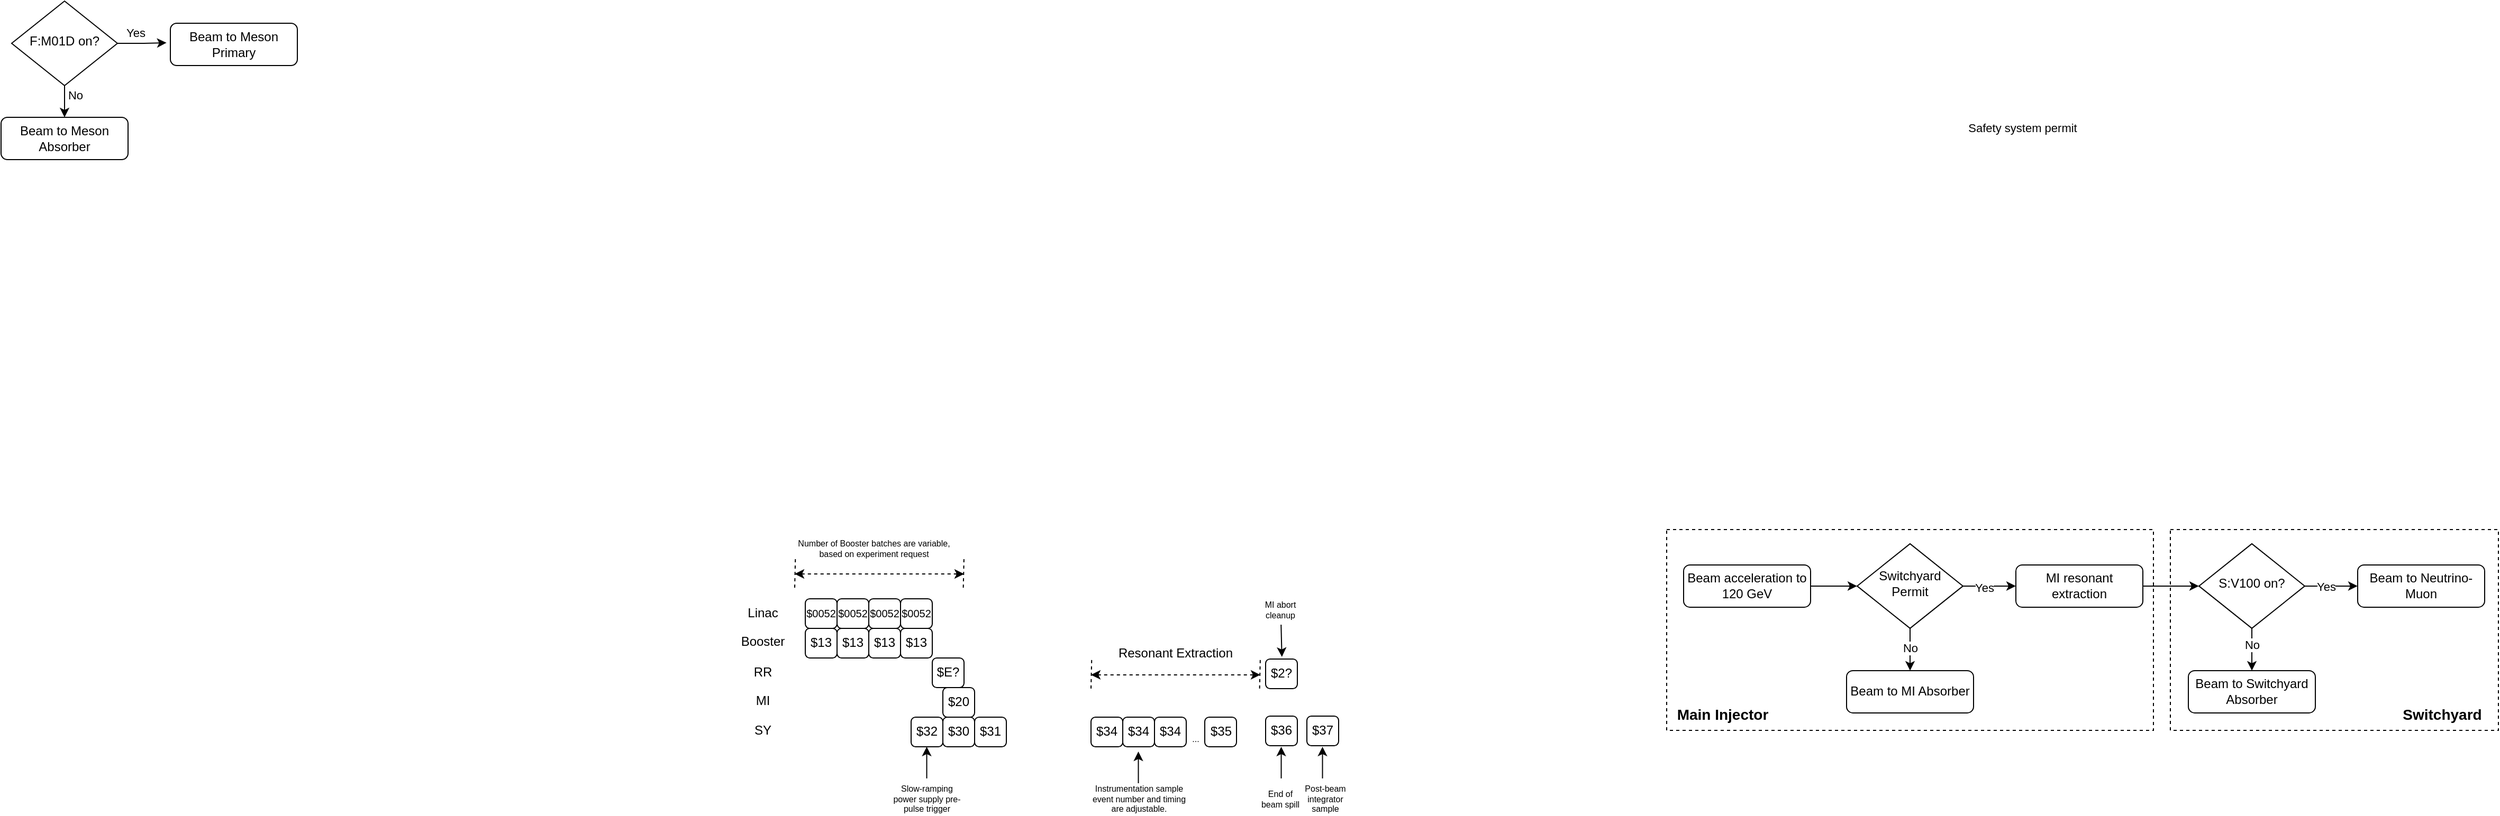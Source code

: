 <mxfile version="21.6.6" type="github">
  <diagram id="C5RBs43oDa-KdzZeNtuy" name="Page-1">
    <mxGraphModel dx="504" dy="294" grid="1" gridSize="10" guides="1" tooltips="1" connect="1" arrows="1" fold="1" page="1" pageScale="1" pageWidth="3300" pageHeight="2339" math="0" shadow="0">
      <root>
        <mxCell id="WIyWlLk6GJQsqaUBKTNV-0" />
        <mxCell id="WIyWlLk6GJQsqaUBKTNV-1" parent="WIyWlLk6GJQsqaUBKTNV-0" />
        <mxCell id="Cj45srjJssvY64gcDlcu-20" value="" style="rounded=0;whiteSpace=wrap;html=1;dashed=1;" vertex="1" parent="WIyWlLk6GJQsqaUBKTNV-1">
          <mxGeometry x="1594" y="530" width="460" height="190" as="geometry" />
        </mxCell>
        <mxCell id="Cj45srjJssvY64gcDlcu-19" value="" style="rounded=0;whiteSpace=wrap;html=1;dashed=1;" vertex="1" parent="WIyWlLk6GJQsqaUBKTNV-1">
          <mxGeometry x="2070" y="530" width="310" height="190" as="geometry" />
        </mxCell>
        <mxCell id="mAxHpYJhDavJIdBwN0n5-0" value="Beam to Meson Primary" style="rounded=1;whiteSpace=wrap;html=1;fontSize=12;glass=0;strokeWidth=1;shadow=0;" parent="WIyWlLk6GJQsqaUBKTNV-1" vertex="1">
          <mxGeometry x="180" y="51" width="120" height="40" as="geometry" />
        </mxCell>
        <mxCell id="mAxHpYJhDavJIdBwN0n5-1" value="Beam to Neutrino-Muon" style="rounded=1;whiteSpace=wrap;html=1;fontSize=12;glass=0;strokeWidth=1;shadow=0;" parent="WIyWlLk6GJQsqaUBKTNV-1" vertex="1">
          <mxGeometry x="2247" y="563.44" width="120" height="40" as="geometry" />
        </mxCell>
        <mxCell id="mAxHpYJhDavJIdBwN0n5-9" value="" style="edgeStyle=orthogonalEdgeStyle;rounded=0;orthogonalLoop=1;jettySize=auto;html=1;exitX=0.5;exitY=1;exitDx=0;exitDy=0;entryX=0.5;entryY=0;entryDx=0;entryDy=0;" parent="WIyWlLk6GJQsqaUBKTNV-1" source="mAxHpYJhDavJIdBwN0n5-4" target="mAxHpYJhDavJIdBwN0n5-3" edge="1">
          <mxGeometry relative="1" as="geometry">
            <mxPoint x="2197" y="633.44" as="targetPoint" />
          </mxGeometry>
        </mxCell>
        <mxCell id="mAxHpYJhDavJIdBwN0n5-11" value="No" style="edgeLabel;html=1;align=center;verticalAlign=middle;resizable=0;points=[];" parent="mAxHpYJhDavJIdBwN0n5-9" vertex="1" connectable="0">
          <mxGeometry x="-0.438" relative="1" as="geometry">
            <mxPoint y="4" as="offset" />
          </mxGeometry>
        </mxCell>
        <mxCell id="mAxHpYJhDavJIdBwN0n5-3" value="Beam to Switchyard Absorber" style="rounded=1;whiteSpace=wrap;html=1;fontSize=12;glass=0;strokeWidth=1;shadow=0;" parent="WIyWlLk6GJQsqaUBKTNV-1" vertex="1">
          <mxGeometry x="2087" y="663.44" width="120" height="40" as="geometry" />
        </mxCell>
        <mxCell id="mAxHpYJhDavJIdBwN0n5-4" value="S:V100 on?" style="rhombus;whiteSpace=wrap;html=1;shadow=0;fontFamily=Helvetica;fontSize=12;align=center;strokeWidth=1;spacing=6;spacingTop=-4;" parent="WIyWlLk6GJQsqaUBKTNV-1" vertex="1">
          <mxGeometry x="2097" y="543.44" width="100" height="80" as="geometry" />
        </mxCell>
        <mxCell id="mAxHpYJhDavJIdBwN0n5-12" value="" style="endArrow=classic;html=1;rounded=0;exitX=1;exitY=0.5;exitDx=0;exitDy=0;entryX=0;entryY=0.5;entryDx=0;entryDy=0;" parent="WIyWlLk6GJQsqaUBKTNV-1" source="mAxHpYJhDavJIdBwN0n5-4" target="mAxHpYJhDavJIdBwN0n5-1" edge="1">
          <mxGeometry width="50" height="50" relative="1" as="geometry">
            <mxPoint x="2237" y="573.44" as="sourcePoint" />
            <mxPoint x="2287" y="523.44" as="targetPoint" />
          </mxGeometry>
        </mxCell>
        <mxCell id="mAxHpYJhDavJIdBwN0n5-13" value="Yes" style="edgeLabel;html=1;align=center;verticalAlign=middle;resizable=0;points=[];" parent="mAxHpYJhDavJIdBwN0n5-12" vertex="1" connectable="0">
          <mxGeometry x="-0.038" relative="1" as="geometry">
            <mxPoint x="-4" as="offset" />
          </mxGeometry>
        </mxCell>
        <mxCell id="mAxHpYJhDavJIdBwN0n5-19" value="" style="edgeStyle=orthogonalEdgeStyle;rounded=0;orthogonalLoop=1;jettySize=auto;html=1;entryX=-0.03;entryY=0.461;entryDx=0;entryDy=0;entryPerimeter=0;" parent="WIyWlLk6GJQsqaUBKTNV-1" source="mAxHpYJhDavJIdBwN0n5-16" target="mAxHpYJhDavJIdBwN0n5-0" edge="1">
          <mxGeometry relative="1" as="geometry">
            <mxPoint x="180" y="70" as="targetPoint" />
          </mxGeometry>
        </mxCell>
        <mxCell id="mAxHpYJhDavJIdBwN0n5-23" value="Yes" style="edgeLabel;html=1;align=center;verticalAlign=middle;resizable=0;points=[];" parent="mAxHpYJhDavJIdBwN0n5-19" vertex="1" connectable="0">
          <mxGeometry x="-0.282" y="1" relative="1" as="geometry">
            <mxPoint y="-9" as="offset" />
          </mxGeometry>
        </mxCell>
        <mxCell id="mAxHpYJhDavJIdBwN0n5-16" value="F:M01D on?" style="rhombus;whiteSpace=wrap;html=1;shadow=0;fontFamily=Helvetica;fontSize=12;align=center;strokeWidth=1;spacing=6;spacingTop=-4;" parent="WIyWlLk6GJQsqaUBKTNV-1" vertex="1">
          <mxGeometry x="30" y="30" width="100" height="80" as="geometry" />
        </mxCell>
        <mxCell id="mAxHpYJhDavJIdBwN0n5-20" value="Beam to Meson Absorber" style="rounded=1;whiteSpace=wrap;html=1;fontSize=12;glass=0;strokeWidth=1;shadow=0;" parent="WIyWlLk6GJQsqaUBKTNV-1" vertex="1">
          <mxGeometry x="20" y="140" width="120" height="40" as="geometry" />
        </mxCell>
        <mxCell id="mAxHpYJhDavJIdBwN0n5-21" value="" style="endArrow=classic;html=1;rounded=0;exitX=0.5;exitY=1;exitDx=0;exitDy=0;entryX=0.5;entryY=0;entryDx=0;entryDy=0;" parent="WIyWlLk6GJQsqaUBKTNV-1" source="mAxHpYJhDavJIdBwN0n5-16" target="mAxHpYJhDavJIdBwN0n5-20" edge="1">
          <mxGeometry width="50" height="50" relative="1" as="geometry">
            <mxPoint x="90" y="220" as="sourcePoint" />
            <mxPoint x="140" y="170" as="targetPoint" />
          </mxGeometry>
        </mxCell>
        <mxCell id="mAxHpYJhDavJIdBwN0n5-22" value="No" style="edgeLabel;html=1;align=center;verticalAlign=middle;resizable=0;points=[];" parent="mAxHpYJhDavJIdBwN0n5-21" vertex="1" connectable="0">
          <mxGeometry x="-0.441" relative="1" as="geometry">
            <mxPoint x="10" as="offset" />
          </mxGeometry>
        </mxCell>
        <mxCell id="mAxHpYJhDavJIdBwN0n5-30" value="Safety system permit" style="edgeLabel;html=1;align=center;verticalAlign=middle;resizable=0;points=[];" parent="WIyWlLk6GJQsqaUBKTNV-1" vertex="1" connectable="0">
          <mxGeometry x="1930" y="150.003" as="geometry" />
        </mxCell>
        <mxCell id="Cj45srjJssvY64gcDlcu-1" value="MI resonant extraction" style="rounded=1;whiteSpace=wrap;html=1;fontSize=12;glass=0;strokeWidth=1;shadow=0;" vertex="1" parent="WIyWlLk6GJQsqaUBKTNV-1">
          <mxGeometry x="1924" y="563.44" width="120" height="40" as="geometry" />
        </mxCell>
        <mxCell id="Cj45srjJssvY64gcDlcu-3" value="&lt;div&gt;Switchyard Permit&lt;/div&gt;" style="rhombus;whiteSpace=wrap;html=1;shadow=0;fontFamily=Helvetica;fontSize=12;align=center;strokeWidth=1;spacing=6;spacingTop=-4;" vertex="1" parent="WIyWlLk6GJQsqaUBKTNV-1">
          <mxGeometry x="1774" y="543.44" width="100" height="80" as="geometry" />
        </mxCell>
        <mxCell id="Cj45srjJssvY64gcDlcu-5" value="" style="endArrow=classic;html=1;rounded=0;entryX=0;entryY=0.5;entryDx=0;entryDy=0;exitX=1;exitY=0.5;exitDx=0;exitDy=0;" edge="1" parent="WIyWlLk6GJQsqaUBKTNV-1" source="Cj45srjJssvY64gcDlcu-3" target="Cj45srjJssvY64gcDlcu-1">
          <mxGeometry width="50" height="50" relative="1" as="geometry">
            <mxPoint x="1334" y="660" as="sourcePoint" />
            <mxPoint x="1384" y="610" as="targetPoint" />
          </mxGeometry>
        </mxCell>
        <mxCell id="Cj45srjJssvY64gcDlcu-6" value="Yes" style="edgeLabel;html=1;align=center;verticalAlign=middle;resizable=0;points=[];" vertex="1" connectable="0" parent="Cj45srjJssvY64gcDlcu-5">
          <mxGeometry x="-0.2" y="-1" relative="1" as="geometry">
            <mxPoint as="offset" />
          </mxGeometry>
        </mxCell>
        <mxCell id="Cj45srjJssvY64gcDlcu-7" value="&lt;div&gt;Beam to MI Absorber&lt;/div&gt;" style="rounded=1;whiteSpace=wrap;html=1;fontSize=12;glass=0;strokeWidth=1;shadow=0;" vertex="1" parent="WIyWlLk6GJQsqaUBKTNV-1">
          <mxGeometry x="1764" y="663.44" width="120" height="40" as="geometry" />
        </mxCell>
        <mxCell id="Cj45srjJssvY64gcDlcu-9" value="Beam acceleration to 120 GeV" style="rounded=1;whiteSpace=wrap;html=1;fontSize=12;glass=0;strokeWidth=1;shadow=0;" vertex="1" parent="WIyWlLk6GJQsqaUBKTNV-1">
          <mxGeometry x="1610" y="563.44" width="120" height="40" as="geometry" />
        </mxCell>
        <mxCell id="Cj45srjJssvY64gcDlcu-10" value="" style="endArrow=classic;html=1;rounded=0;entryX=0;entryY=0.5;entryDx=0;entryDy=0;exitX=1;exitY=0.5;exitDx=0;exitDy=0;" edge="1" parent="WIyWlLk6GJQsqaUBKTNV-1" source="Cj45srjJssvY64gcDlcu-9" target="Cj45srjJssvY64gcDlcu-3">
          <mxGeometry width="50" height="50" relative="1" as="geometry">
            <mxPoint x="1320" y="660" as="sourcePoint" />
            <mxPoint x="1370" y="610" as="targetPoint" />
          </mxGeometry>
        </mxCell>
        <mxCell id="Cj45srjJssvY64gcDlcu-16" value="" style="endArrow=classic;html=1;rounded=0;exitX=0.5;exitY=1;exitDx=0;exitDy=0;entryX=0.5;entryY=0;entryDx=0;entryDy=0;" edge="1" parent="WIyWlLk6GJQsqaUBKTNV-1" source="Cj45srjJssvY64gcDlcu-3" target="Cj45srjJssvY64gcDlcu-7">
          <mxGeometry width="50" height="50" relative="1" as="geometry">
            <mxPoint x="1820" y="660" as="sourcePoint" />
            <mxPoint x="1870" y="610" as="targetPoint" />
          </mxGeometry>
        </mxCell>
        <mxCell id="Cj45srjJssvY64gcDlcu-17" value="No" style="edgeLabel;html=1;align=center;verticalAlign=middle;resizable=0;points=[];" vertex="1" connectable="0" parent="Cj45srjJssvY64gcDlcu-16">
          <mxGeometry x="-0.106" relative="1" as="geometry">
            <mxPoint as="offset" />
          </mxGeometry>
        </mxCell>
        <mxCell id="Cj45srjJssvY64gcDlcu-18" value="" style="endArrow=classic;html=1;rounded=0;entryX=0;entryY=0.5;entryDx=0;entryDy=0;exitX=1;exitY=0.5;exitDx=0;exitDy=0;" edge="1" parent="WIyWlLk6GJQsqaUBKTNV-1" source="Cj45srjJssvY64gcDlcu-1" target="mAxHpYJhDavJIdBwN0n5-4">
          <mxGeometry width="50" height="50" relative="1" as="geometry">
            <mxPoint x="1820" y="660" as="sourcePoint" />
            <mxPoint x="1870" y="610" as="targetPoint" />
          </mxGeometry>
        </mxCell>
        <mxCell id="Cj45srjJssvY64gcDlcu-21" value="Main Injector" style="text;html=1;strokeColor=none;fillColor=none;align=center;verticalAlign=middle;whiteSpace=wrap;rounded=0;fontStyle=1;fontSize=14;" vertex="1" parent="WIyWlLk6GJQsqaUBKTNV-1">
          <mxGeometry x="1594" y="690" width="106" height="30" as="geometry" />
        </mxCell>
        <mxCell id="Cj45srjJssvY64gcDlcu-23" value="Switchyard" style="text;html=1;strokeColor=none;fillColor=none;align=center;verticalAlign=middle;whiteSpace=wrap;rounded=0;fontStyle=1;fontSize=14;" vertex="1" parent="WIyWlLk6GJQsqaUBKTNV-1">
          <mxGeometry x="2274" y="690" width="106" height="30" as="geometry" />
        </mxCell>
        <mxCell id="Cj45srjJssvY64gcDlcu-24" value="$0052" style="rounded=1;whiteSpace=wrap;html=1;fontSize=10;" vertex="1" parent="WIyWlLk6GJQsqaUBKTNV-1">
          <mxGeometry x="870" y="595.44" width="30" height="28" as="geometry" />
        </mxCell>
        <mxCell id="Cj45srjJssvY64gcDlcu-25" value="Linac" style="text;html=1;strokeColor=none;fillColor=none;align=center;verticalAlign=middle;whiteSpace=wrap;rounded=0;" vertex="1" parent="WIyWlLk6GJQsqaUBKTNV-1">
          <mxGeometry x="710" y="594.44" width="60" height="30" as="geometry" />
        </mxCell>
        <mxCell id="Cj45srjJssvY64gcDlcu-26" value="$13" style="rounded=1;whiteSpace=wrap;html=1;" vertex="1" parent="WIyWlLk6GJQsqaUBKTNV-1">
          <mxGeometry x="780" y="623.44" width="30" height="28" as="geometry" />
        </mxCell>
        <mxCell id="Cj45srjJssvY64gcDlcu-27" value="Booster" style="text;html=1;strokeColor=none;fillColor=none;align=center;verticalAlign=middle;whiteSpace=wrap;rounded=0;" vertex="1" parent="WIyWlLk6GJQsqaUBKTNV-1">
          <mxGeometry x="710" y="621.44" width="60" height="30" as="geometry" />
        </mxCell>
        <mxCell id="Cj45srjJssvY64gcDlcu-28" value="$E?" style="rounded=1;whiteSpace=wrap;html=1;" vertex="1" parent="WIyWlLk6GJQsqaUBKTNV-1">
          <mxGeometry x="900" y="651.44" width="30" height="28" as="geometry" />
        </mxCell>
        <mxCell id="Cj45srjJssvY64gcDlcu-29" value="RR" style="text;html=1;strokeColor=none;fillColor=none;align=center;verticalAlign=middle;whiteSpace=wrap;rounded=0;" vertex="1" parent="WIyWlLk6GJQsqaUBKTNV-1">
          <mxGeometry x="710" y="650.44" width="60" height="30" as="geometry" />
        </mxCell>
        <mxCell id="Cj45srjJssvY64gcDlcu-30" value="$20" style="rounded=1;whiteSpace=wrap;html=1;" vertex="1" parent="WIyWlLk6GJQsqaUBKTNV-1">
          <mxGeometry x="910" y="679.44" width="30" height="28" as="geometry" />
        </mxCell>
        <mxCell id="Cj45srjJssvY64gcDlcu-31" value="MI" style="text;html=1;strokeColor=none;fillColor=none;align=center;verticalAlign=middle;whiteSpace=wrap;rounded=0;" vertex="1" parent="WIyWlLk6GJQsqaUBKTNV-1">
          <mxGeometry x="710" y="677.44" width="60" height="30" as="geometry" />
        </mxCell>
        <mxCell id="Cj45srjJssvY64gcDlcu-32" value="$0052" style="rounded=1;whiteSpace=wrap;html=1;fontSize=10;" vertex="1" parent="WIyWlLk6GJQsqaUBKTNV-1">
          <mxGeometry x="840" y="595.44" width="30" height="28" as="geometry" />
        </mxCell>
        <mxCell id="Cj45srjJssvY64gcDlcu-33" value="$13" style="rounded=1;whiteSpace=wrap;html=1;" vertex="1" parent="WIyWlLk6GJQsqaUBKTNV-1">
          <mxGeometry x="810" y="623.44" width="30" height="28" as="geometry" />
        </mxCell>
        <mxCell id="Cj45srjJssvY64gcDlcu-34" value="$0052" style="rounded=1;whiteSpace=wrap;html=1;fontSize=10;" vertex="1" parent="WIyWlLk6GJQsqaUBKTNV-1">
          <mxGeometry x="810" y="595.44" width="30" height="28" as="geometry" />
        </mxCell>
        <mxCell id="Cj45srjJssvY64gcDlcu-35" value="$13" style="rounded=1;whiteSpace=wrap;html=1;" vertex="1" parent="WIyWlLk6GJQsqaUBKTNV-1">
          <mxGeometry x="840" y="623.44" width="30" height="28" as="geometry" />
        </mxCell>
        <mxCell id="Cj45srjJssvY64gcDlcu-36" value="$0052" style="rounded=1;whiteSpace=wrap;html=1;fontSize=10;" vertex="1" parent="WIyWlLk6GJQsqaUBKTNV-1">
          <mxGeometry x="780" y="595.44" width="30" height="28" as="geometry" />
        </mxCell>
        <mxCell id="Cj45srjJssvY64gcDlcu-37" value="$13" style="rounded=1;whiteSpace=wrap;html=1;" vertex="1" parent="WIyWlLk6GJQsqaUBKTNV-1">
          <mxGeometry x="870" y="623.44" width="30" height="28" as="geometry" />
        </mxCell>
        <mxCell id="Cj45srjJssvY64gcDlcu-38" value="$30" style="rounded=1;whiteSpace=wrap;html=1;" vertex="1" parent="WIyWlLk6GJQsqaUBKTNV-1">
          <mxGeometry x="910" y="707.44" width="30" height="28" as="geometry" />
        </mxCell>
        <mxCell id="Cj45srjJssvY64gcDlcu-39" value="SY" style="text;html=1;strokeColor=none;fillColor=none;align=center;verticalAlign=middle;whiteSpace=wrap;rounded=0;" vertex="1" parent="WIyWlLk6GJQsqaUBKTNV-1">
          <mxGeometry x="710" y="705.44" width="60" height="30" as="geometry" />
        </mxCell>
        <mxCell id="Cj45srjJssvY64gcDlcu-40" value="" style="endArrow=none;html=1;rounded=0;dashed=1;" edge="1" parent="WIyWlLk6GJQsqaUBKTNV-1">
          <mxGeometry width="50" height="50" relative="1" as="geometry">
            <mxPoint x="770" y="585" as="sourcePoint" />
            <mxPoint x="770.69" y="555" as="targetPoint" />
          </mxGeometry>
        </mxCell>
        <mxCell id="Cj45srjJssvY64gcDlcu-41" value="" style="endArrow=none;html=1;rounded=0;dashed=1;" edge="1" parent="WIyWlLk6GJQsqaUBKTNV-1">
          <mxGeometry width="50" height="50" relative="1" as="geometry">
            <mxPoint x="929.31" y="585" as="sourcePoint" />
            <mxPoint x="930" y="555" as="targetPoint" />
          </mxGeometry>
        </mxCell>
        <mxCell id="Cj45srjJssvY64gcDlcu-42" value="" style="endArrow=classic;startArrow=classic;html=1;rounded=0;dashed=1;" edge="1" parent="WIyWlLk6GJQsqaUBKTNV-1">
          <mxGeometry width="50" height="50" relative="1" as="geometry">
            <mxPoint x="770" y="572" as="sourcePoint" />
            <mxPoint x="930" y="572" as="targetPoint" />
          </mxGeometry>
        </mxCell>
        <mxCell id="Cj45srjJssvY64gcDlcu-43" value="Number of Booster batches are variable, based on experiment request" style="text;html=1;strokeColor=none;fillColor=none;align=center;verticalAlign=middle;whiteSpace=wrap;rounded=0;fontSize=8;" vertex="1" parent="WIyWlLk6GJQsqaUBKTNV-1">
          <mxGeometry x="770" y="533.44" width="150" height="30" as="geometry" />
        </mxCell>
        <mxCell id="Cj45srjJssvY64gcDlcu-44" value="" style="endArrow=none;html=1;rounded=0;dashed=1;" edge="1" parent="WIyWlLk6GJQsqaUBKTNV-1">
          <mxGeometry width="50" height="50" relative="1" as="geometry">
            <mxPoint x="1050" y="680.44" as="sourcePoint" />
            <mxPoint x="1050.69" y="650.44" as="targetPoint" />
          </mxGeometry>
        </mxCell>
        <mxCell id="Cj45srjJssvY64gcDlcu-45" value="" style="endArrow=none;html=1;rounded=0;dashed=1;" edge="1" parent="WIyWlLk6GJQsqaUBKTNV-1">
          <mxGeometry width="50" height="50" relative="1" as="geometry">
            <mxPoint x="1209.31" y="680.44" as="sourcePoint" />
            <mxPoint x="1210" y="650.44" as="targetPoint" />
          </mxGeometry>
        </mxCell>
        <mxCell id="Cj45srjJssvY64gcDlcu-46" value="" style="endArrow=classic;startArrow=classic;html=1;rounded=0;dashed=1;" edge="1" parent="WIyWlLk6GJQsqaUBKTNV-1">
          <mxGeometry width="50" height="50" relative="1" as="geometry">
            <mxPoint x="1050" y="667.44" as="sourcePoint" />
            <mxPoint x="1210" y="667.44" as="targetPoint" />
          </mxGeometry>
        </mxCell>
        <mxCell id="Cj45srjJssvY64gcDlcu-47" value="Resonant Extraction" style="text;html=1;strokeColor=none;fillColor=none;align=center;verticalAlign=middle;whiteSpace=wrap;rounded=0;" vertex="1" parent="WIyWlLk6GJQsqaUBKTNV-1">
          <mxGeometry x="1050" y="632.44" width="160" height="30" as="geometry" />
        </mxCell>
        <mxCell id="Cj45srjJssvY64gcDlcu-48" value="$31" style="rounded=1;whiteSpace=wrap;html=1;" vertex="1" parent="WIyWlLk6GJQsqaUBKTNV-1">
          <mxGeometry x="940" y="707.44" width="30" height="28" as="geometry" />
        </mxCell>
        <mxCell id="Cj45srjJssvY64gcDlcu-49" value="&lt;div&gt;$32&lt;/div&gt;" style="rounded=1;whiteSpace=wrap;html=1;" vertex="1" parent="WIyWlLk6GJQsqaUBKTNV-1">
          <mxGeometry x="880" y="707.44" width="30" height="28" as="geometry" />
        </mxCell>
        <mxCell id="Cj45srjJssvY64gcDlcu-51" value="$34" style="rounded=1;whiteSpace=wrap;html=1;" vertex="1" parent="WIyWlLk6GJQsqaUBKTNV-1">
          <mxGeometry x="1050" y="707.44" width="30" height="28" as="geometry" />
        </mxCell>
        <mxCell id="Cj45srjJssvY64gcDlcu-53" value="$34" style="rounded=1;whiteSpace=wrap;html=1;" vertex="1" parent="WIyWlLk6GJQsqaUBKTNV-1">
          <mxGeometry x="1080" y="707.44" width="30" height="28" as="geometry" />
        </mxCell>
        <mxCell id="Cj45srjJssvY64gcDlcu-54" value="$34" style="rounded=1;whiteSpace=wrap;html=1;" vertex="1" parent="WIyWlLk6GJQsqaUBKTNV-1">
          <mxGeometry x="1110" y="707.44" width="30" height="28" as="geometry" />
        </mxCell>
        <mxCell id="Cj45srjJssvY64gcDlcu-55" value="" style="endArrow=classic;html=1;rounded=0;" edge="1" parent="WIyWlLk6GJQsqaUBKTNV-1">
          <mxGeometry width="50" height="50" relative="1" as="geometry">
            <mxPoint x="1094.76" y="770" as="sourcePoint" />
            <mxPoint x="1094.76" y="740" as="targetPoint" />
          </mxGeometry>
        </mxCell>
        <mxCell id="Cj45srjJssvY64gcDlcu-56" value="Instrumentation sample event number and timing are adjustable." style="text;html=1;strokeColor=none;fillColor=none;align=center;verticalAlign=middle;whiteSpace=wrap;rounded=0;fontSize=8;" vertex="1" parent="WIyWlLk6GJQsqaUBKTNV-1">
          <mxGeometry x="1043.75" y="770" width="102.5" height="30" as="geometry" />
        </mxCell>
        <mxCell id="Cj45srjJssvY64gcDlcu-57" value="$36" style="rounded=1;whiteSpace=wrap;html=1;" vertex="1" parent="WIyWlLk6GJQsqaUBKTNV-1">
          <mxGeometry x="1215" y="706.44" width="30" height="28" as="geometry" />
        </mxCell>
        <mxCell id="Cj45srjJssvY64gcDlcu-58" value="$37" style="rounded=1;whiteSpace=wrap;html=1;" vertex="1" parent="WIyWlLk6GJQsqaUBKTNV-1">
          <mxGeometry x="1254" y="706.44" width="30" height="28" as="geometry" />
        </mxCell>
        <mxCell id="Cj45srjJssvY64gcDlcu-59" value="" style="endArrow=classic;html=1;rounded=0;" edge="1" parent="WIyWlLk6GJQsqaUBKTNV-1">
          <mxGeometry width="50" height="50" relative="1" as="geometry">
            <mxPoint x="1229.76" y="765.44" as="sourcePoint" />
            <mxPoint x="1229.76" y="735.44" as="targetPoint" />
          </mxGeometry>
        </mxCell>
        <mxCell id="Cj45srjJssvY64gcDlcu-60" value="End of beam spill" style="text;html=1;strokeColor=none;fillColor=none;align=center;verticalAlign=middle;whiteSpace=wrap;rounded=0;fontSize=8;" vertex="1" parent="WIyWlLk6GJQsqaUBKTNV-1">
          <mxGeometry x="1209" y="770" width="40" height="30" as="geometry" />
        </mxCell>
        <mxCell id="Cj45srjJssvY64gcDlcu-61" value="Post-beam integrator sample" style="text;html=1;strokeColor=none;fillColor=none;align=center;verticalAlign=middle;whiteSpace=wrap;rounded=0;fontSize=8;" vertex="1" parent="WIyWlLk6GJQsqaUBKTNV-1">
          <mxGeometry x="1249" y="770" width="45" height="30" as="geometry" />
        </mxCell>
        <mxCell id="Cj45srjJssvY64gcDlcu-63" value="" style="endArrow=classic;html=1;rounded=0;" edge="1" parent="WIyWlLk6GJQsqaUBKTNV-1">
          <mxGeometry width="50" height="50" relative="1" as="geometry">
            <mxPoint x="1268.76" y="765.44" as="sourcePoint" />
            <mxPoint x="1268.76" y="735.44" as="targetPoint" />
          </mxGeometry>
        </mxCell>
        <mxCell id="Cj45srjJssvY64gcDlcu-64" value="..." style="text;html=1;strokeColor=none;fillColor=none;align=center;verticalAlign=middle;whiteSpace=wrap;rounded=0;fontSize=8;" vertex="1" parent="WIyWlLk6GJQsqaUBKTNV-1">
          <mxGeometry x="1140" y="720" width="17.5" height="15.44" as="geometry" />
        </mxCell>
        <mxCell id="Cj45srjJssvY64gcDlcu-65" value="$35" style="rounded=1;whiteSpace=wrap;html=1;" vertex="1" parent="WIyWlLk6GJQsqaUBKTNV-1">
          <mxGeometry x="1157.5" y="707.44" width="30" height="28" as="geometry" />
        </mxCell>
        <mxCell id="Cj45srjJssvY64gcDlcu-66" value="" style="endArrow=classic;html=1;rounded=0;" edge="1" parent="WIyWlLk6GJQsqaUBKTNV-1">
          <mxGeometry width="50" height="50" relative="1" as="geometry">
            <mxPoint x="894.76" y="765.44" as="sourcePoint" />
            <mxPoint x="894.76" y="735.44" as="targetPoint" />
          </mxGeometry>
        </mxCell>
        <mxCell id="Cj45srjJssvY64gcDlcu-67" value="Slow-ramping power supply pre-pulse trigger" style="text;html=1;strokeColor=none;fillColor=none;align=center;verticalAlign=middle;whiteSpace=wrap;rounded=0;fontSize=8;" vertex="1" parent="WIyWlLk6GJQsqaUBKTNV-1">
          <mxGeometry x="861.88" y="770" width="66.25" height="30" as="geometry" />
        </mxCell>
        <mxCell id="Cj45srjJssvY64gcDlcu-68" value="$2?" style="rounded=1;whiteSpace=wrap;html=1;" vertex="1" parent="WIyWlLk6GJQsqaUBKTNV-1">
          <mxGeometry x="1215" y="652.44" width="30" height="28" as="geometry" />
        </mxCell>
        <mxCell id="Cj45srjJssvY64gcDlcu-69" value="" style="endArrow=classic;html=1;rounded=0;" edge="1" parent="WIyWlLk6GJQsqaUBKTNV-1">
          <mxGeometry width="50" height="50" relative="1" as="geometry">
            <mxPoint x="1229.62" y="620" as="sourcePoint" />
            <mxPoint x="1230.38" y="650.44" as="targetPoint" />
          </mxGeometry>
        </mxCell>
        <mxCell id="Cj45srjJssvY64gcDlcu-70" value="MI abort cleanup" style="text;html=1;strokeColor=none;fillColor=none;align=center;verticalAlign=middle;whiteSpace=wrap;rounded=0;fontSize=8;" vertex="1" parent="WIyWlLk6GJQsqaUBKTNV-1">
          <mxGeometry x="1209" y="591.44" width="40" height="30" as="geometry" />
        </mxCell>
      </root>
    </mxGraphModel>
  </diagram>
</mxfile>
